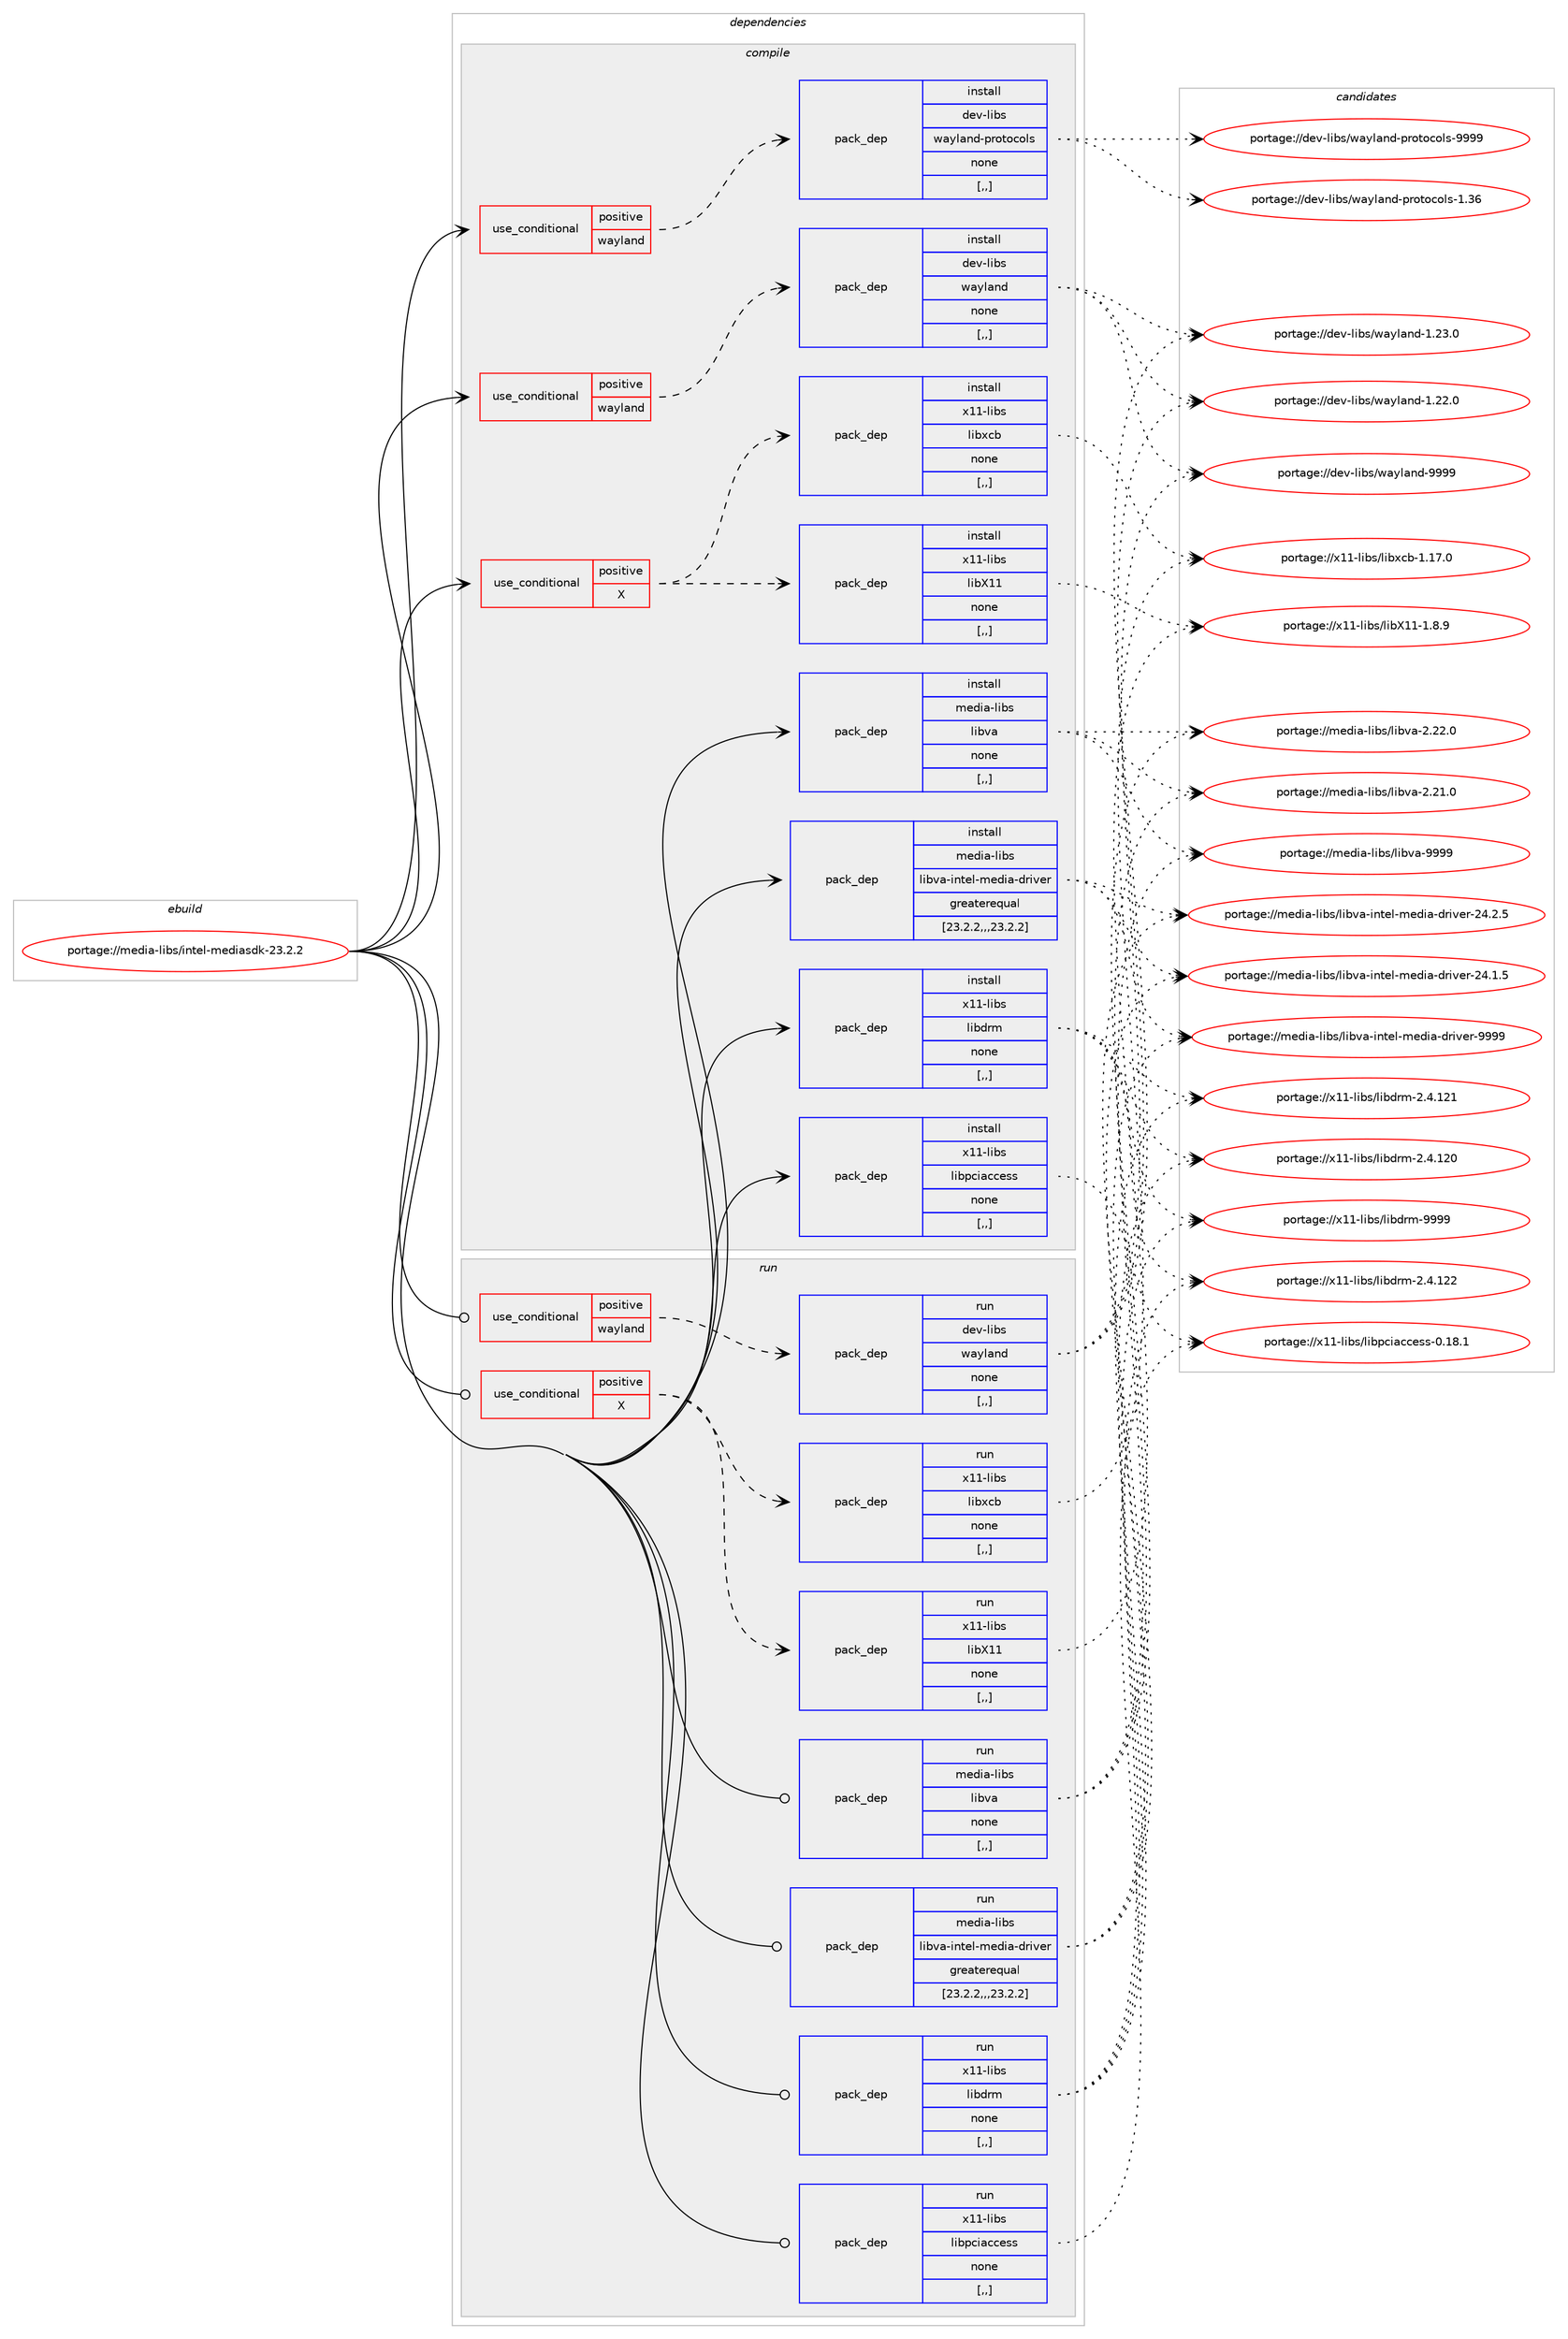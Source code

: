 digraph prolog {

# *************
# Graph options
# *************

newrank=true;
concentrate=true;
compound=true;
graph [rankdir=LR,fontname=Helvetica,fontsize=10,ranksep=1.5];#, ranksep=2.5, nodesep=0.2];
edge  [arrowhead=vee];
node  [fontname=Helvetica,fontsize=10];

# **********
# The ebuild
# **********

subgraph cluster_leftcol {
color=gray;
label=<<i>ebuild</i>>;
id [label="portage://media-libs/intel-mediasdk-23.2.2", color=red, width=4, href="../media-libs/intel-mediasdk-23.2.2.svg"];
}

# ****************
# The dependencies
# ****************

subgraph cluster_midcol {
color=gray;
label=<<i>dependencies</i>>;
subgraph cluster_compile {
fillcolor="#eeeeee";
style=filled;
label=<<i>compile</i>>;
subgraph cond75468 {
dependency298850 [label=<<TABLE BORDER="0" CELLBORDER="1" CELLSPACING="0" CELLPADDING="4"><TR><TD ROWSPAN="3" CELLPADDING="10">use_conditional</TD></TR><TR><TD>positive</TD></TR><TR><TD>X</TD></TR></TABLE>>, shape=none, color=red];
subgraph pack221011 {
dependency298851 [label=<<TABLE BORDER="0" CELLBORDER="1" CELLSPACING="0" CELLPADDING="4" WIDTH="220"><TR><TD ROWSPAN="6" CELLPADDING="30">pack_dep</TD></TR><TR><TD WIDTH="110">install</TD></TR><TR><TD>x11-libs</TD></TR><TR><TD>libX11</TD></TR><TR><TD>none</TD></TR><TR><TD>[,,]</TD></TR></TABLE>>, shape=none, color=blue];
}
dependency298850:e -> dependency298851:w [weight=20,style="dashed",arrowhead="vee"];
subgraph pack221012 {
dependency298852 [label=<<TABLE BORDER="0" CELLBORDER="1" CELLSPACING="0" CELLPADDING="4" WIDTH="220"><TR><TD ROWSPAN="6" CELLPADDING="30">pack_dep</TD></TR><TR><TD WIDTH="110">install</TD></TR><TR><TD>x11-libs</TD></TR><TR><TD>libxcb</TD></TR><TR><TD>none</TD></TR><TR><TD>[,,]</TD></TR></TABLE>>, shape=none, color=blue];
}
dependency298850:e -> dependency298852:w [weight=20,style="dashed",arrowhead="vee"];
}
id:e -> dependency298850:w [weight=20,style="solid",arrowhead="vee"];
subgraph cond75469 {
dependency298853 [label=<<TABLE BORDER="0" CELLBORDER="1" CELLSPACING="0" CELLPADDING="4"><TR><TD ROWSPAN="3" CELLPADDING="10">use_conditional</TD></TR><TR><TD>positive</TD></TR><TR><TD>wayland</TD></TR></TABLE>>, shape=none, color=red];
subgraph pack221013 {
dependency298854 [label=<<TABLE BORDER="0" CELLBORDER="1" CELLSPACING="0" CELLPADDING="4" WIDTH="220"><TR><TD ROWSPAN="6" CELLPADDING="30">pack_dep</TD></TR><TR><TD WIDTH="110">install</TD></TR><TR><TD>dev-libs</TD></TR><TR><TD>wayland</TD></TR><TR><TD>none</TD></TR><TR><TD>[,,]</TD></TR></TABLE>>, shape=none, color=blue];
}
dependency298853:e -> dependency298854:w [weight=20,style="dashed",arrowhead="vee"];
}
id:e -> dependency298853:w [weight=20,style="solid",arrowhead="vee"];
subgraph cond75470 {
dependency298855 [label=<<TABLE BORDER="0" CELLBORDER="1" CELLSPACING="0" CELLPADDING="4"><TR><TD ROWSPAN="3" CELLPADDING="10">use_conditional</TD></TR><TR><TD>positive</TD></TR><TR><TD>wayland</TD></TR></TABLE>>, shape=none, color=red];
subgraph pack221014 {
dependency298856 [label=<<TABLE BORDER="0" CELLBORDER="1" CELLSPACING="0" CELLPADDING="4" WIDTH="220"><TR><TD ROWSPAN="6" CELLPADDING="30">pack_dep</TD></TR><TR><TD WIDTH="110">install</TD></TR><TR><TD>dev-libs</TD></TR><TR><TD>wayland-protocols</TD></TR><TR><TD>none</TD></TR><TR><TD>[,,]</TD></TR></TABLE>>, shape=none, color=blue];
}
dependency298855:e -> dependency298856:w [weight=20,style="dashed",arrowhead="vee"];
}
id:e -> dependency298855:w [weight=20,style="solid",arrowhead="vee"];
subgraph pack221015 {
dependency298857 [label=<<TABLE BORDER="0" CELLBORDER="1" CELLSPACING="0" CELLPADDING="4" WIDTH="220"><TR><TD ROWSPAN="6" CELLPADDING="30">pack_dep</TD></TR><TR><TD WIDTH="110">install</TD></TR><TR><TD>media-libs</TD></TR><TR><TD>libva</TD></TR><TR><TD>none</TD></TR><TR><TD>[,,]</TD></TR></TABLE>>, shape=none, color=blue];
}
id:e -> dependency298857:w [weight=20,style="solid",arrowhead="vee"];
subgraph pack221016 {
dependency298858 [label=<<TABLE BORDER="0" CELLBORDER="1" CELLSPACING="0" CELLPADDING="4" WIDTH="220"><TR><TD ROWSPAN="6" CELLPADDING="30">pack_dep</TD></TR><TR><TD WIDTH="110">install</TD></TR><TR><TD>media-libs</TD></TR><TR><TD>libva-intel-media-driver</TD></TR><TR><TD>greaterequal</TD></TR><TR><TD>[23.2.2,,,23.2.2]</TD></TR></TABLE>>, shape=none, color=blue];
}
id:e -> dependency298858:w [weight=20,style="solid",arrowhead="vee"];
subgraph pack221017 {
dependency298859 [label=<<TABLE BORDER="0" CELLBORDER="1" CELLSPACING="0" CELLPADDING="4" WIDTH="220"><TR><TD ROWSPAN="6" CELLPADDING="30">pack_dep</TD></TR><TR><TD WIDTH="110">install</TD></TR><TR><TD>x11-libs</TD></TR><TR><TD>libdrm</TD></TR><TR><TD>none</TD></TR><TR><TD>[,,]</TD></TR></TABLE>>, shape=none, color=blue];
}
id:e -> dependency298859:w [weight=20,style="solid",arrowhead="vee"];
subgraph pack221018 {
dependency298860 [label=<<TABLE BORDER="0" CELLBORDER="1" CELLSPACING="0" CELLPADDING="4" WIDTH="220"><TR><TD ROWSPAN="6" CELLPADDING="30">pack_dep</TD></TR><TR><TD WIDTH="110">install</TD></TR><TR><TD>x11-libs</TD></TR><TR><TD>libpciaccess</TD></TR><TR><TD>none</TD></TR><TR><TD>[,,]</TD></TR></TABLE>>, shape=none, color=blue];
}
id:e -> dependency298860:w [weight=20,style="solid",arrowhead="vee"];
}
subgraph cluster_compileandrun {
fillcolor="#eeeeee";
style=filled;
label=<<i>compile and run</i>>;
}
subgraph cluster_run {
fillcolor="#eeeeee";
style=filled;
label=<<i>run</i>>;
subgraph cond75471 {
dependency298861 [label=<<TABLE BORDER="0" CELLBORDER="1" CELLSPACING="0" CELLPADDING="4"><TR><TD ROWSPAN="3" CELLPADDING="10">use_conditional</TD></TR><TR><TD>positive</TD></TR><TR><TD>X</TD></TR></TABLE>>, shape=none, color=red];
subgraph pack221019 {
dependency298862 [label=<<TABLE BORDER="0" CELLBORDER="1" CELLSPACING="0" CELLPADDING="4" WIDTH="220"><TR><TD ROWSPAN="6" CELLPADDING="30">pack_dep</TD></TR><TR><TD WIDTH="110">run</TD></TR><TR><TD>x11-libs</TD></TR><TR><TD>libX11</TD></TR><TR><TD>none</TD></TR><TR><TD>[,,]</TD></TR></TABLE>>, shape=none, color=blue];
}
dependency298861:e -> dependency298862:w [weight=20,style="dashed",arrowhead="vee"];
subgraph pack221020 {
dependency298863 [label=<<TABLE BORDER="0" CELLBORDER="1" CELLSPACING="0" CELLPADDING="4" WIDTH="220"><TR><TD ROWSPAN="6" CELLPADDING="30">pack_dep</TD></TR><TR><TD WIDTH="110">run</TD></TR><TR><TD>x11-libs</TD></TR><TR><TD>libxcb</TD></TR><TR><TD>none</TD></TR><TR><TD>[,,]</TD></TR></TABLE>>, shape=none, color=blue];
}
dependency298861:e -> dependency298863:w [weight=20,style="dashed",arrowhead="vee"];
}
id:e -> dependency298861:w [weight=20,style="solid",arrowhead="odot"];
subgraph cond75472 {
dependency298864 [label=<<TABLE BORDER="0" CELLBORDER="1" CELLSPACING="0" CELLPADDING="4"><TR><TD ROWSPAN="3" CELLPADDING="10">use_conditional</TD></TR><TR><TD>positive</TD></TR><TR><TD>wayland</TD></TR></TABLE>>, shape=none, color=red];
subgraph pack221021 {
dependency298865 [label=<<TABLE BORDER="0" CELLBORDER="1" CELLSPACING="0" CELLPADDING="4" WIDTH="220"><TR><TD ROWSPAN="6" CELLPADDING="30">pack_dep</TD></TR><TR><TD WIDTH="110">run</TD></TR><TR><TD>dev-libs</TD></TR><TR><TD>wayland</TD></TR><TR><TD>none</TD></TR><TR><TD>[,,]</TD></TR></TABLE>>, shape=none, color=blue];
}
dependency298864:e -> dependency298865:w [weight=20,style="dashed",arrowhead="vee"];
}
id:e -> dependency298864:w [weight=20,style="solid",arrowhead="odot"];
subgraph pack221022 {
dependency298866 [label=<<TABLE BORDER="0" CELLBORDER="1" CELLSPACING="0" CELLPADDING="4" WIDTH="220"><TR><TD ROWSPAN="6" CELLPADDING="30">pack_dep</TD></TR><TR><TD WIDTH="110">run</TD></TR><TR><TD>media-libs</TD></TR><TR><TD>libva</TD></TR><TR><TD>none</TD></TR><TR><TD>[,,]</TD></TR></TABLE>>, shape=none, color=blue];
}
id:e -> dependency298866:w [weight=20,style="solid",arrowhead="odot"];
subgraph pack221023 {
dependency298867 [label=<<TABLE BORDER="0" CELLBORDER="1" CELLSPACING="0" CELLPADDING="4" WIDTH="220"><TR><TD ROWSPAN="6" CELLPADDING="30">pack_dep</TD></TR><TR><TD WIDTH="110">run</TD></TR><TR><TD>media-libs</TD></TR><TR><TD>libva-intel-media-driver</TD></TR><TR><TD>greaterequal</TD></TR><TR><TD>[23.2.2,,,23.2.2]</TD></TR></TABLE>>, shape=none, color=blue];
}
id:e -> dependency298867:w [weight=20,style="solid",arrowhead="odot"];
subgraph pack221024 {
dependency298868 [label=<<TABLE BORDER="0" CELLBORDER="1" CELLSPACING="0" CELLPADDING="4" WIDTH="220"><TR><TD ROWSPAN="6" CELLPADDING="30">pack_dep</TD></TR><TR><TD WIDTH="110">run</TD></TR><TR><TD>x11-libs</TD></TR><TR><TD>libdrm</TD></TR><TR><TD>none</TD></TR><TR><TD>[,,]</TD></TR></TABLE>>, shape=none, color=blue];
}
id:e -> dependency298868:w [weight=20,style="solid",arrowhead="odot"];
subgraph pack221025 {
dependency298869 [label=<<TABLE BORDER="0" CELLBORDER="1" CELLSPACING="0" CELLPADDING="4" WIDTH="220"><TR><TD ROWSPAN="6" CELLPADDING="30">pack_dep</TD></TR><TR><TD WIDTH="110">run</TD></TR><TR><TD>x11-libs</TD></TR><TR><TD>libpciaccess</TD></TR><TR><TD>none</TD></TR><TR><TD>[,,]</TD></TR></TABLE>>, shape=none, color=blue];
}
id:e -> dependency298869:w [weight=20,style="solid",arrowhead="odot"];
}
}

# **************
# The candidates
# **************

subgraph cluster_choices {
rank=same;
color=gray;
label=<<i>candidates</i>>;

subgraph choice221011 {
color=black;
nodesep=1;
choice120494945108105981154710810598884949454946564657 [label="portage://x11-libs/libX11-1.8.9", color=red, width=4,href="../x11-libs/libX11-1.8.9.svg"];
dependency298851:e -> choice120494945108105981154710810598884949454946564657:w [style=dotted,weight="100"];
}
subgraph choice221012 {
color=black;
nodesep=1;
choice120494945108105981154710810598120999845494649554648 [label="portage://x11-libs/libxcb-1.17.0", color=red, width=4,href="../x11-libs/libxcb-1.17.0.svg"];
dependency298852:e -> choice120494945108105981154710810598120999845494649554648:w [style=dotted,weight="100"];
}
subgraph choice221013 {
color=black;
nodesep=1;
choice10010111845108105981154711997121108971101004557575757 [label="portage://dev-libs/wayland-9999", color=red, width=4,href="../dev-libs/wayland-9999.svg"];
choice100101118451081059811547119971211089711010045494650514648 [label="portage://dev-libs/wayland-1.23.0", color=red, width=4,href="../dev-libs/wayland-1.23.0.svg"];
choice100101118451081059811547119971211089711010045494650504648 [label="portage://dev-libs/wayland-1.22.0", color=red, width=4,href="../dev-libs/wayland-1.22.0.svg"];
dependency298854:e -> choice10010111845108105981154711997121108971101004557575757:w [style=dotted,weight="100"];
dependency298854:e -> choice100101118451081059811547119971211089711010045494650514648:w [style=dotted,weight="100"];
dependency298854:e -> choice100101118451081059811547119971211089711010045494650504648:w [style=dotted,weight="100"];
}
subgraph choice221014 {
color=black;
nodesep=1;
choice100101118451081059811547119971211089711010045112114111116111991111081154557575757 [label="portage://dev-libs/wayland-protocols-9999", color=red, width=4,href="../dev-libs/wayland-protocols-9999.svg"];
choice100101118451081059811547119971211089711010045112114111116111991111081154549465154 [label="portage://dev-libs/wayland-protocols-1.36", color=red, width=4,href="../dev-libs/wayland-protocols-1.36.svg"];
dependency298856:e -> choice100101118451081059811547119971211089711010045112114111116111991111081154557575757:w [style=dotted,weight="100"];
dependency298856:e -> choice100101118451081059811547119971211089711010045112114111116111991111081154549465154:w [style=dotted,weight="100"];
}
subgraph choice221015 {
color=black;
nodesep=1;
choice1091011001059745108105981154710810598118974557575757 [label="portage://media-libs/libva-9999", color=red, width=4,href="../media-libs/libva-9999.svg"];
choice10910110010597451081059811547108105981189745504650504648 [label="portage://media-libs/libva-2.22.0", color=red, width=4,href="../media-libs/libva-2.22.0.svg"];
choice10910110010597451081059811547108105981189745504650494648 [label="portage://media-libs/libva-2.21.0", color=red, width=4,href="../media-libs/libva-2.21.0.svg"];
dependency298857:e -> choice1091011001059745108105981154710810598118974557575757:w [style=dotted,weight="100"];
dependency298857:e -> choice10910110010597451081059811547108105981189745504650504648:w [style=dotted,weight="100"];
dependency298857:e -> choice10910110010597451081059811547108105981189745504650494648:w [style=dotted,weight="100"];
}
subgraph choice221016 {
color=black;
nodesep=1;
choice109101100105974510810598115471081059811897451051101161011084510910110010597451001141051181011144557575757 [label="portage://media-libs/libva-intel-media-driver-9999", color=red, width=4,href="../media-libs/libva-intel-media-driver-9999.svg"];
choice1091011001059745108105981154710810598118974510511011610110845109101100105974510011410511810111445505246504653 [label="portage://media-libs/libva-intel-media-driver-24.2.5", color=red, width=4,href="../media-libs/libva-intel-media-driver-24.2.5.svg"];
choice1091011001059745108105981154710810598118974510511011610110845109101100105974510011410511810111445505246494653 [label="portage://media-libs/libva-intel-media-driver-24.1.5", color=red, width=4,href="../media-libs/libva-intel-media-driver-24.1.5.svg"];
dependency298858:e -> choice109101100105974510810598115471081059811897451051101161011084510910110010597451001141051181011144557575757:w [style=dotted,weight="100"];
dependency298858:e -> choice1091011001059745108105981154710810598118974510511011610110845109101100105974510011410511810111445505246504653:w [style=dotted,weight="100"];
dependency298858:e -> choice1091011001059745108105981154710810598118974510511011610110845109101100105974510011410511810111445505246494653:w [style=dotted,weight="100"];
}
subgraph choice221017 {
color=black;
nodesep=1;
choice1204949451081059811547108105981001141094557575757 [label="portage://x11-libs/libdrm-9999", color=red, width=4,href="../x11-libs/libdrm-9999.svg"];
choice1204949451081059811547108105981001141094550465246495050 [label="portage://x11-libs/libdrm-2.4.122", color=red, width=4,href="../x11-libs/libdrm-2.4.122.svg"];
choice1204949451081059811547108105981001141094550465246495049 [label="portage://x11-libs/libdrm-2.4.121", color=red, width=4,href="../x11-libs/libdrm-2.4.121.svg"];
choice1204949451081059811547108105981001141094550465246495048 [label="portage://x11-libs/libdrm-2.4.120", color=red, width=4,href="../x11-libs/libdrm-2.4.120.svg"];
dependency298859:e -> choice1204949451081059811547108105981001141094557575757:w [style=dotted,weight="100"];
dependency298859:e -> choice1204949451081059811547108105981001141094550465246495050:w [style=dotted,weight="100"];
dependency298859:e -> choice1204949451081059811547108105981001141094550465246495049:w [style=dotted,weight="100"];
dependency298859:e -> choice1204949451081059811547108105981001141094550465246495048:w [style=dotted,weight="100"];
}
subgraph choice221018 {
color=black;
nodesep=1;
choice1204949451081059811547108105981129910597999910111511545484649564649 [label="portage://x11-libs/libpciaccess-0.18.1", color=red, width=4,href="../x11-libs/libpciaccess-0.18.1.svg"];
dependency298860:e -> choice1204949451081059811547108105981129910597999910111511545484649564649:w [style=dotted,weight="100"];
}
subgraph choice221019 {
color=black;
nodesep=1;
choice120494945108105981154710810598884949454946564657 [label="portage://x11-libs/libX11-1.8.9", color=red, width=4,href="../x11-libs/libX11-1.8.9.svg"];
dependency298862:e -> choice120494945108105981154710810598884949454946564657:w [style=dotted,weight="100"];
}
subgraph choice221020 {
color=black;
nodesep=1;
choice120494945108105981154710810598120999845494649554648 [label="portage://x11-libs/libxcb-1.17.0", color=red, width=4,href="../x11-libs/libxcb-1.17.0.svg"];
dependency298863:e -> choice120494945108105981154710810598120999845494649554648:w [style=dotted,weight="100"];
}
subgraph choice221021 {
color=black;
nodesep=1;
choice10010111845108105981154711997121108971101004557575757 [label="portage://dev-libs/wayland-9999", color=red, width=4,href="../dev-libs/wayland-9999.svg"];
choice100101118451081059811547119971211089711010045494650514648 [label="portage://dev-libs/wayland-1.23.0", color=red, width=4,href="../dev-libs/wayland-1.23.0.svg"];
choice100101118451081059811547119971211089711010045494650504648 [label="portage://dev-libs/wayland-1.22.0", color=red, width=4,href="../dev-libs/wayland-1.22.0.svg"];
dependency298865:e -> choice10010111845108105981154711997121108971101004557575757:w [style=dotted,weight="100"];
dependency298865:e -> choice100101118451081059811547119971211089711010045494650514648:w [style=dotted,weight="100"];
dependency298865:e -> choice100101118451081059811547119971211089711010045494650504648:w [style=dotted,weight="100"];
}
subgraph choice221022 {
color=black;
nodesep=1;
choice1091011001059745108105981154710810598118974557575757 [label="portage://media-libs/libva-9999", color=red, width=4,href="../media-libs/libva-9999.svg"];
choice10910110010597451081059811547108105981189745504650504648 [label="portage://media-libs/libva-2.22.0", color=red, width=4,href="../media-libs/libva-2.22.0.svg"];
choice10910110010597451081059811547108105981189745504650494648 [label="portage://media-libs/libva-2.21.0", color=red, width=4,href="../media-libs/libva-2.21.0.svg"];
dependency298866:e -> choice1091011001059745108105981154710810598118974557575757:w [style=dotted,weight="100"];
dependency298866:e -> choice10910110010597451081059811547108105981189745504650504648:w [style=dotted,weight="100"];
dependency298866:e -> choice10910110010597451081059811547108105981189745504650494648:w [style=dotted,weight="100"];
}
subgraph choice221023 {
color=black;
nodesep=1;
choice109101100105974510810598115471081059811897451051101161011084510910110010597451001141051181011144557575757 [label="portage://media-libs/libva-intel-media-driver-9999", color=red, width=4,href="../media-libs/libva-intel-media-driver-9999.svg"];
choice1091011001059745108105981154710810598118974510511011610110845109101100105974510011410511810111445505246504653 [label="portage://media-libs/libva-intel-media-driver-24.2.5", color=red, width=4,href="../media-libs/libva-intel-media-driver-24.2.5.svg"];
choice1091011001059745108105981154710810598118974510511011610110845109101100105974510011410511810111445505246494653 [label="portage://media-libs/libva-intel-media-driver-24.1.5", color=red, width=4,href="../media-libs/libva-intel-media-driver-24.1.5.svg"];
dependency298867:e -> choice109101100105974510810598115471081059811897451051101161011084510910110010597451001141051181011144557575757:w [style=dotted,weight="100"];
dependency298867:e -> choice1091011001059745108105981154710810598118974510511011610110845109101100105974510011410511810111445505246504653:w [style=dotted,weight="100"];
dependency298867:e -> choice1091011001059745108105981154710810598118974510511011610110845109101100105974510011410511810111445505246494653:w [style=dotted,weight="100"];
}
subgraph choice221024 {
color=black;
nodesep=1;
choice1204949451081059811547108105981001141094557575757 [label="portage://x11-libs/libdrm-9999", color=red, width=4,href="../x11-libs/libdrm-9999.svg"];
choice1204949451081059811547108105981001141094550465246495050 [label="portage://x11-libs/libdrm-2.4.122", color=red, width=4,href="../x11-libs/libdrm-2.4.122.svg"];
choice1204949451081059811547108105981001141094550465246495049 [label="portage://x11-libs/libdrm-2.4.121", color=red, width=4,href="../x11-libs/libdrm-2.4.121.svg"];
choice1204949451081059811547108105981001141094550465246495048 [label="portage://x11-libs/libdrm-2.4.120", color=red, width=4,href="../x11-libs/libdrm-2.4.120.svg"];
dependency298868:e -> choice1204949451081059811547108105981001141094557575757:w [style=dotted,weight="100"];
dependency298868:e -> choice1204949451081059811547108105981001141094550465246495050:w [style=dotted,weight="100"];
dependency298868:e -> choice1204949451081059811547108105981001141094550465246495049:w [style=dotted,weight="100"];
dependency298868:e -> choice1204949451081059811547108105981001141094550465246495048:w [style=dotted,weight="100"];
}
subgraph choice221025 {
color=black;
nodesep=1;
choice1204949451081059811547108105981129910597999910111511545484649564649 [label="portage://x11-libs/libpciaccess-0.18.1", color=red, width=4,href="../x11-libs/libpciaccess-0.18.1.svg"];
dependency298869:e -> choice1204949451081059811547108105981129910597999910111511545484649564649:w [style=dotted,weight="100"];
}
}

}
